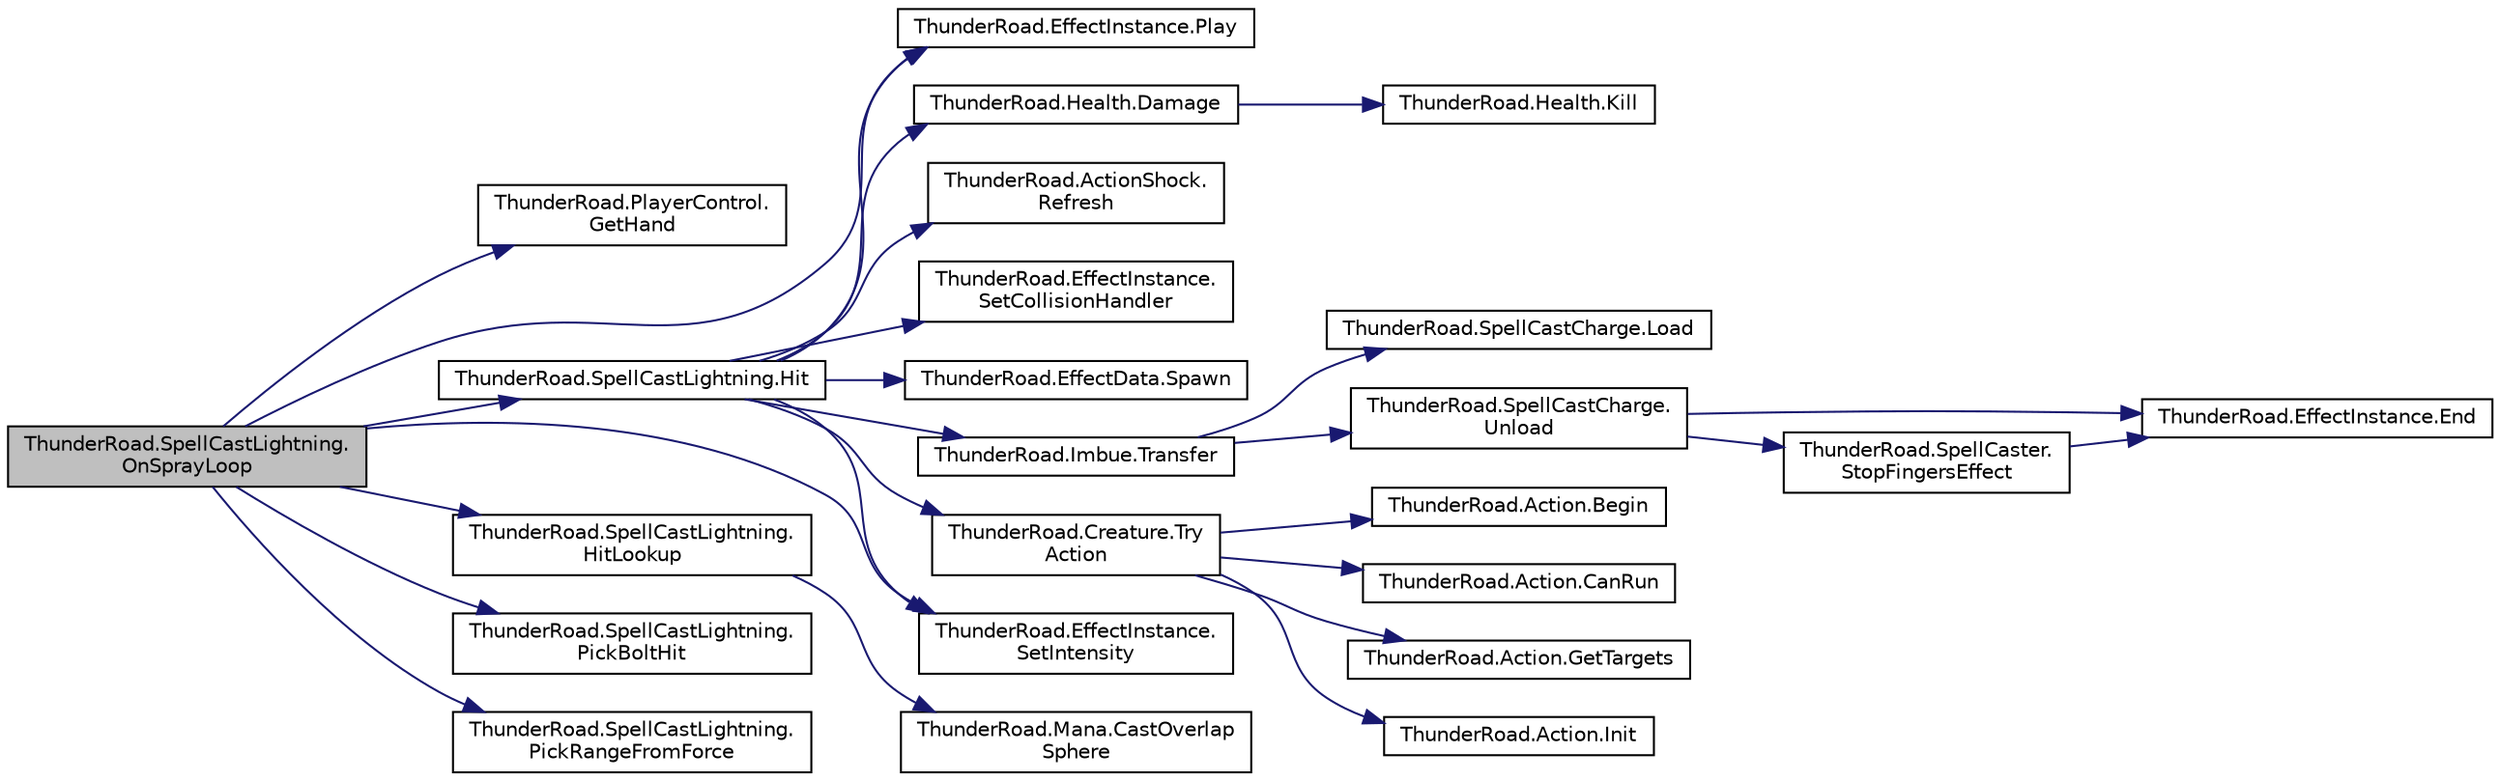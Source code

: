 digraph "ThunderRoad.SpellCastLightning.OnSprayLoop"
{
 // LATEX_PDF_SIZE
  edge [fontname="Helvetica",fontsize="10",labelfontname="Helvetica",labelfontsize="10"];
  node [fontname="Helvetica",fontsize="10",shape=record];
  rankdir="LR";
  Node1 [label="ThunderRoad.SpellCastLightning.\lOnSprayLoop",height=0.2,width=0.4,color="black", fillcolor="grey75", style="filled", fontcolor="black",tooltip="Called when [spray loop]."];
  Node1 -> Node2 [color="midnightblue",fontsize="10",style="solid",fontname="Helvetica"];
  Node2 [label="ThunderRoad.PlayerControl.\lGetHand",height=0.2,width=0.4,color="black", fillcolor="white", style="filled",URL="$class_thunder_road_1_1_player_control.html#a35f9d9f52e8ffc5ad4a3b3a8a18541b9",tooltip="Gets the hand."];
  Node1 -> Node3 [color="midnightblue",fontsize="10",style="solid",fontname="Helvetica"];
  Node3 [label="ThunderRoad.SpellCastLightning.Hit",height=0.2,width=0.4,color="black", fillcolor="white", style="filled",URL="$class_thunder_road_1_1_spell_cast_lightning.html#ac99616fcce9ee71492a77146abd6e551",tooltip="Hits the specified collider group."];
  Node3 -> Node4 [color="midnightblue",fontsize="10",style="solid",fontname="Helvetica"];
  Node4 [label="ThunderRoad.Health.Damage",height=0.2,width=0.4,color="black", fillcolor="white", style="filled",URL="$class_thunder_road_1_1_health.html#a18b5ee236846af81d62aeed4fc78e760",tooltip="Damages the specified collision structure."];
  Node4 -> Node5 [color="midnightblue",fontsize="10",style="solid",fontname="Helvetica"];
  Node5 [label="ThunderRoad.Health.Kill",height=0.2,width=0.4,color="black", fillcolor="white", style="filled",URL="$class_thunder_road_1_1_health.html#a2c2a538f37e7523fbd5b75b67afa1985",tooltip="Kills this instance."];
  Node3 -> Node6 [color="midnightblue",fontsize="10",style="solid",fontname="Helvetica"];
  Node6 [label="ThunderRoad.EffectInstance.Play",height=0.2,width=0.4,color="black", fillcolor="white", style="filled",URL="$class_thunder_road_1_1_effect_instance.html#a2e1b93aec710be57d9a9014149f0c5d5",tooltip="Plays the specified step custom hash identifier."];
  Node3 -> Node7 [color="midnightblue",fontsize="10",style="solid",fontname="Helvetica"];
  Node7 [label="ThunderRoad.ActionShock.\lRefresh",height=0.2,width=0.4,color="black", fillcolor="white", style="filled",URL="$class_thunder_road_1_1_action_shock.html#a37b7069e2b72616355d3ead8ff6b7396",tooltip="Refreshes the specified force."];
  Node3 -> Node8 [color="midnightblue",fontsize="10",style="solid",fontname="Helvetica"];
  Node8 [label="ThunderRoad.EffectInstance.\lSetCollisionHandler",height=0.2,width=0.4,color="black", fillcolor="white", style="filled",URL="$class_thunder_road_1_1_effect_instance.html#abb2cbba81a2fbf8710240916e5534613",tooltip="Sets the collision handler."];
  Node3 -> Node9 [color="midnightblue",fontsize="10",style="solid",fontname="Helvetica"];
  Node9 [label="ThunderRoad.EffectInstance.\lSetIntensity",height=0.2,width=0.4,color="black", fillcolor="white", style="filled",URL="$class_thunder_road_1_1_effect_instance.html#ab4b317e4c00e6212a31d9af69fca4d16",tooltip="Sets the intensity."];
  Node3 -> Node10 [color="midnightblue",fontsize="10",style="solid",fontname="Helvetica"];
  Node10 [label="ThunderRoad.EffectData.Spawn",height=0.2,width=0.4,color="black", fillcolor="white", style="filled",URL="$class_thunder_road_1_1_effect_data.html#a63841dec71870c38eba2dd432ff8878e",tooltip="Spawns the specified parent."];
  Node3 -> Node11 [color="midnightblue",fontsize="10",style="solid",fontname="Helvetica"];
  Node11 [label="ThunderRoad.Imbue.Transfer",height=0.2,width=0.4,color="black", fillcolor="white", style="filled",URL="$class_thunder_road_1_1_imbue.html#ac1cadc6d40c3cee4cb9c05a29bff3603",tooltip="Transfers the specified spell cast base."];
  Node11 -> Node12 [color="midnightblue",fontsize="10",style="solid",fontname="Helvetica"];
  Node12 [label="ThunderRoad.SpellCastCharge.Load",height=0.2,width=0.4,color="black", fillcolor="white", style="filled",URL="$class_thunder_road_1_1_spell_cast_charge.html#af5490af67eca672e6a74a7d1b3693648",tooltip="Loads the specified spell caster."];
  Node11 -> Node13 [color="midnightblue",fontsize="10",style="solid",fontname="Helvetica"];
  Node13 [label="ThunderRoad.SpellCastCharge.\lUnload",height=0.2,width=0.4,color="black", fillcolor="white", style="filled",URL="$class_thunder_road_1_1_spell_cast_charge.html#a1a8a0e1b874e778a997eea8e99aaa35d",tooltip="Unloads this instance."];
  Node13 -> Node14 [color="midnightblue",fontsize="10",style="solid",fontname="Helvetica"];
  Node14 [label="ThunderRoad.EffectInstance.End",height=0.2,width=0.4,color="black", fillcolor="white", style="filled",URL="$class_thunder_road_1_1_effect_instance.html#a2145ac61404303ad31bfda14880e77e5",tooltip="Ends the specified loop only."];
  Node13 -> Node15 [color="midnightblue",fontsize="10",style="solid",fontname="Helvetica"];
  Node15 [label="ThunderRoad.SpellCaster.\lStopFingersEffect",height=0.2,width=0.4,color="black", fillcolor="white", style="filled",URL="$class_thunder_road_1_1_spell_caster.html#a0a1f7dabe424e87df53845b1987d8d9d",tooltip="Stops the fingers effect."];
  Node15 -> Node14 [color="midnightblue",fontsize="10",style="solid",fontname="Helvetica"];
  Node3 -> Node16 [color="midnightblue",fontsize="10",style="solid",fontname="Helvetica"];
  Node16 [label="ThunderRoad.Creature.Try\lAction",height=0.2,width=0.4,color="black", fillcolor="white", style="filled",URL="$class_thunder_road_1_1_creature.html#ab050907b4eded79275fefdf36e696378",tooltip="Tries the action."];
  Node16 -> Node17 [color="midnightblue",fontsize="10",style="solid",fontname="Helvetica"];
  Node17 [label="ThunderRoad.Action.Begin",height=0.2,width=0.4,color="black", fillcolor="white", style="filled",URL="$class_thunder_road_1_1_action.html#a4cd7b5811229176ad31386496eeffc95",tooltip="Begins this instance."];
  Node16 -> Node18 [color="midnightblue",fontsize="10",style="solid",fontname="Helvetica"];
  Node18 [label="ThunderRoad.Action.CanRun",height=0.2,width=0.4,color="black", fillcolor="white", style="filled",URL="$class_thunder_road_1_1_action.html#a0a1bddb357a58971b530aed200b7a50f",tooltip="Determines whether this instance can run."];
  Node16 -> Node19 [color="midnightblue",fontsize="10",style="solid",fontname="Helvetica"];
  Node19 [label="ThunderRoad.Action.GetTargets",height=0.2,width=0.4,color="black", fillcolor="white", style="filled",URL="$class_thunder_road_1_1_action.html#aad311ab9fd6fbd0319fe602a266c800a",tooltip="Gets the targets."];
  Node16 -> Node20 [color="midnightblue",fontsize="10",style="solid",fontname="Helvetica"];
  Node20 [label="ThunderRoad.Action.Init",height=0.2,width=0.4,color="black", fillcolor="white", style="filled",URL="$class_thunder_road_1_1_action.html#a8966f3e62d2704f707c76dd43aa6a030",tooltip="Initializes the specified creature."];
  Node1 -> Node21 [color="midnightblue",fontsize="10",style="solid",fontname="Helvetica"];
  Node21 [label="ThunderRoad.SpellCastLightning.\lHitLookup",height=0.2,width=0.4,color="black", fillcolor="white", style="filled",URL="$class_thunder_road_1_1_spell_cast_lightning.html#a97d350c854a6454783fa722a4d0ed898",tooltip="Hits the lookup."];
  Node21 -> Node22 [color="midnightblue",fontsize="10",style="solid",fontname="Helvetica"];
  Node22 [label="ThunderRoad.Mana.CastOverlap\lSphere",height=0.2,width=0.4,color="black", fillcolor="white", style="filled",URL="$class_thunder_road_1_1_mana.html#a1d9512a9122396464fb0bb7cb96dfaeb",tooltip="Casts the overlap sphere."];
  Node1 -> Node23 [color="midnightblue",fontsize="10",style="solid",fontname="Helvetica"];
  Node23 [label="ThunderRoad.SpellCastLightning.\lPickBoltHit",height=0.2,width=0.4,color="black", fillcolor="white", style="filled",URL="$class_thunder_road_1_1_spell_cast_lightning.html#a5b50f563198500d1bdb675b894c9349e",tooltip="Picks the bolt hit."];
  Node1 -> Node24 [color="midnightblue",fontsize="10",style="solid",fontname="Helvetica"];
  Node24 [label="ThunderRoad.SpellCastLightning.\lPickRangeFromForce",height=0.2,width=0.4,color="black", fillcolor="white", style="filled",URL="$class_thunder_road_1_1_spell_cast_lightning.html#a42d37496dfc7b50aed1083a33613aeca",tooltip="Picks the range from force."];
  Node1 -> Node6 [color="midnightblue",fontsize="10",style="solid",fontname="Helvetica"];
  Node1 -> Node9 [color="midnightblue",fontsize="10",style="solid",fontname="Helvetica"];
}
